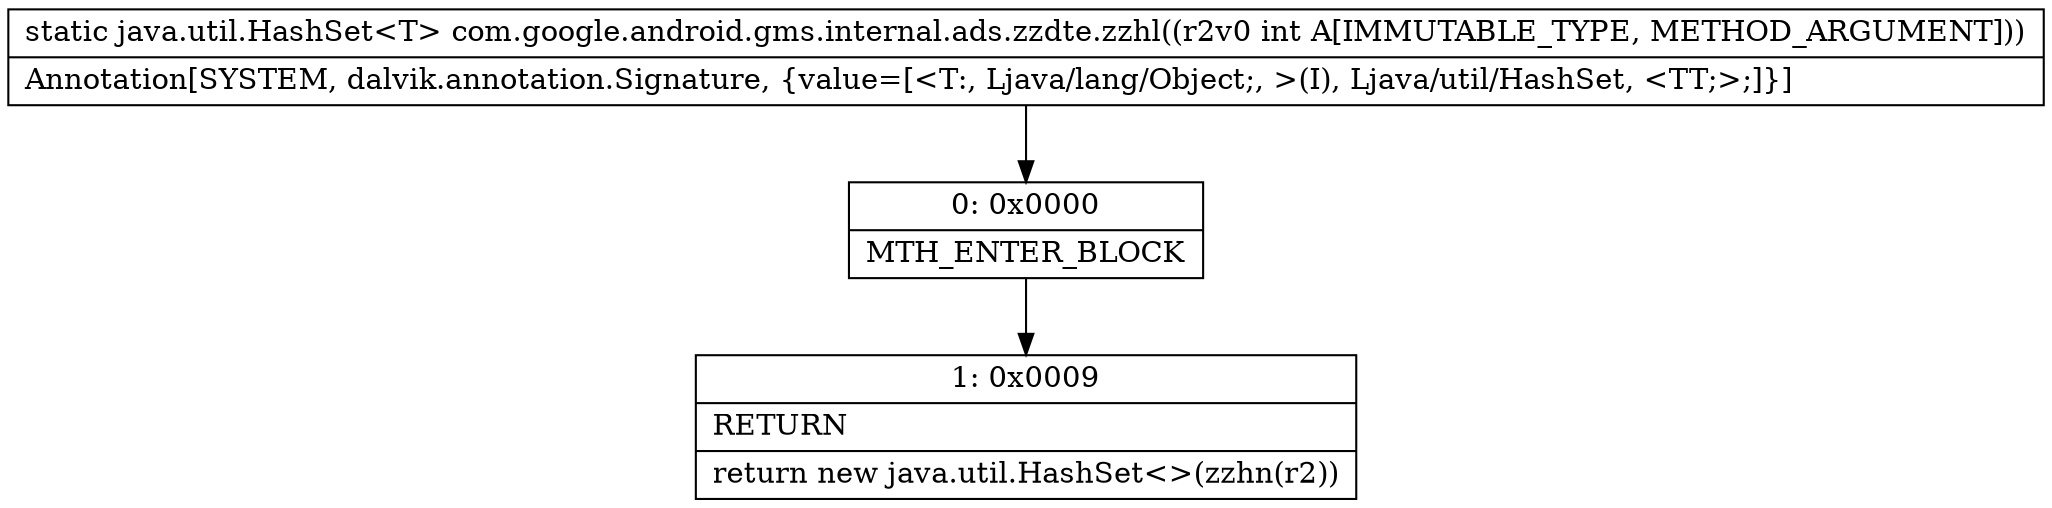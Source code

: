 digraph "CFG forcom.google.android.gms.internal.ads.zzdte.zzhl(I)Ljava\/util\/HashSet;" {
Node_0 [shape=record,label="{0\:\ 0x0000|MTH_ENTER_BLOCK\l}"];
Node_1 [shape=record,label="{1\:\ 0x0009|RETURN\l|return new java.util.HashSet\<\>(zzhn(r2))\l}"];
MethodNode[shape=record,label="{static java.util.HashSet\<T\> com.google.android.gms.internal.ads.zzdte.zzhl((r2v0 int A[IMMUTABLE_TYPE, METHOD_ARGUMENT]))  | Annotation[SYSTEM, dalvik.annotation.Signature, \{value=[\<T:, Ljava\/lang\/Object;, \>(I), Ljava\/util\/HashSet, \<TT;\>;]\}]\l}"];
MethodNode -> Node_0;
Node_0 -> Node_1;
}

